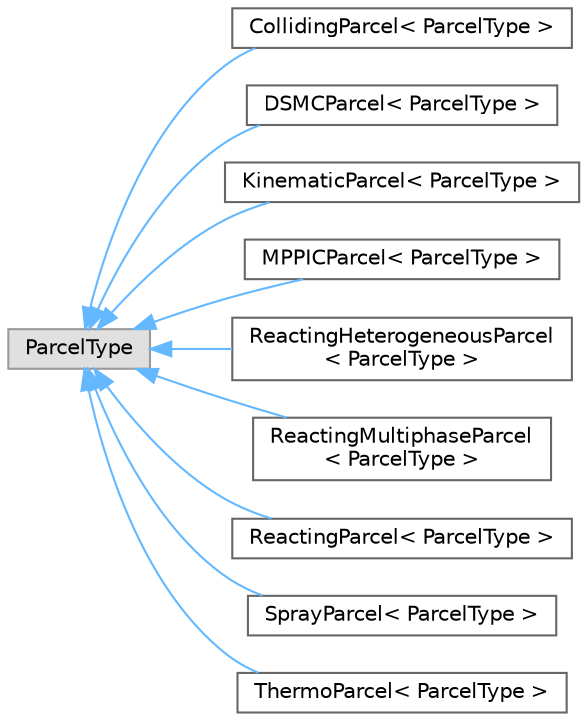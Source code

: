 digraph "Graphical Class Hierarchy"
{
 // LATEX_PDF_SIZE
  bgcolor="transparent";
  edge [fontname=Helvetica,fontsize=10,labelfontname=Helvetica,labelfontsize=10];
  node [fontname=Helvetica,fontsize=10,shape=box,height=0.2,width=0.4];
  rankdir="LR";
  Node0 [id="Node000000",label="ParcelType",height=0.2,width=0.4,color="grey60", fillcolor="#E0E0E0", style="filled",tooltip=" "];
  Node0 -> Node1 [id="edge5144_Node000000_Node000001",dir="back",color="steelblue1",style="solid",tooltip=" "];
  Node1 [id="Node000001",label="CollidingParcel\< ParcelType \>",height=0.2,width=0.4,color="grey40", fillcolor="white", style="filled",URL="$classFoam_1_1CollidingParcel.html",tooltip="Wrapper around kinematic parcel types to add collision modelling."];
  Node0 -> Node2 [id="edge5145_Node000000_Node000002",dir="back",color="steelblue1",style="solid",tooltip=" "];
  Node2 [id="Node000002",label="DSMCParcel\< ParcelType \>",height=0.2,width=0.4,color="grey40", fillcolor="white", style="filled",URL="$classFoam_1_1DSMCParcel.html",tooltip="DSMC parcel class."];
  Node0 -> Node3 [id="edge5146_Node000000_Node000003",dir="back",color="steelblue1",style="solid",tooltip=" "];
  Node3 [id="Node000003",label="KinematicParcel\< ParcelType \>",height=0.2,width=0.4,color="grey40", fillcolor="white", style="filled",URL="$classFoam_1_1KinematicParcel.html",tooltip="Kinematic parcel class with rotational motion (as spherical particles only) and one/two-way coupling ..."];
  Node0 -> Node4 [id="edge5147_Node000000_Node000004",dir="back",color="steelblue1",style="solid",tooltip=" "];
  Node4 [id="Node000004",label="MPPICParcel\< ParcelType \>",height=0.2,width=0.4,color="grey40", fillcolor="white", style="filled",URL="$classFoam_1_1MPPICParcel.html",tooltip="Wrapper around kinematic parcel types to add MPPIC modelling."];
  Node0 -> Node5 [id="edge5148_Node000000_Node000005",dir="back",color="steelblue1",style="solid",tooltip=" "];
  Node5 [id="Node000005",label="ReactingHeterogeneousParcel\l\< ParcelType \>",height=0.2,width=0.4,color="grey40", fillcolor="white", style="filled",URL="$classFoam_1_1ReactingHeterogeneousParcel.html",tooltip="Reacting heterogeneous Parcel."];
  Node0 -> Node6 [id="edge5149_Node000000_Node000006",dir="back",color="steelblue1",style="solid",tooltip=" "];
  Node6 [id="Node000006",label="ReactingMultiphaseParcel\l\< ParcelType \>",height=0.2,width=0.4,color="grey40", fillcolor="white", style="filled",URL="$classFoam_1_1ReactingMultiphaseParcel.html",tooltip="Multiphase variant of the reacting parcel class with one/two-way coupling with the continuous phase."];
  Node0 -> Node7 [id="edge5150_Node000000_Node000007",dir="back",color="steelblue1",style="solid",tooltip=" "];
  Node7 [id="Node000007",label="ReactingParcel\< ParcelType \>",height=0.2,width=0.4,color="grey40", fillcolor="white", style="filled",URL="$classFoam_1_1ReactingParcel.html",tooltip="Reacting parcel class with one/two-way coupling with the continuous phase."];
  Node0 -> Node8 [id="edge5151_Node000000_Node000008",dir="back",color="steelblue1",style="solid",tooltip=" "];
  Node8 [id="Node000008",label="SprayParcel\< ParcelType \>",height=0.2,width=0.4,color="grey40", fillcolor="white", style="filled",URL="$classFoam_1_1SprayParcel.html",tooltip="Reacting spray parcel, with added functionality for atomization and breakup."];
  Node0 -> Node9 [id="edge5152_Node000000_Node000009",dir="back",color="steelblue1",style="solid",tooltip=" "];
  Node9 [id="Node000009",label="ThermoParcel\< ParcelType \>",height=0.2,width=0.4,color="grey40", fillcolor="white", style="filled",URL="$classFoam_1_1ThermoParcel.html",tooltip="Thermodynamic parcel class with one/two-way coupling with the continuous phase. Includes Kinematic pa..."];
}

